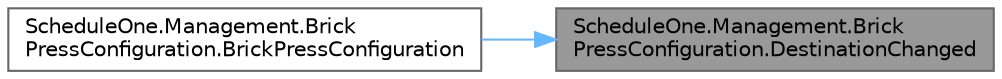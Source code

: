 digraph "ScheduleOne.Management.BrickPressConfiguration.DestinationChanged"
{
 // LATEX_PDF_SIZE
  bgcolor="transparent";
  edge [fontname=Helvetica,fontsize=10,labelfontname=Helvetica,labelfontsize=10];
  node [fontname=Helvetica,fontsize=10,shape=box,height=0.2,width=0.4];
  rankdir="RL";
  Node1 [id="Node000001",label="ScheduleOne.Management.Brick\lPressConfiguration.DestinationChanged",height=0.2,width=0.4,color="gray40", fillcolor="grey60", style="filled", fontcolor="black",tooltip=" "];
  Node1 -> Node2 [id="edge1_Node000001_Node000002",dir="back",color="steelblue1",style="solid",tooltip=" "];
  Node2 [id="Node000002",label="ScheduleOne.Management.Brick\lPressConfiguration.BrickPressConfiguration",height=0.2,width=0.4,color="grey40", fillcolor="white", style="filled",URL="$class_schedule_one_1_1_management_1_1_brick_press_configuration.html#adb8c43b50c903b2671117b5abd1b4dfc",tooltip=" "];
}

